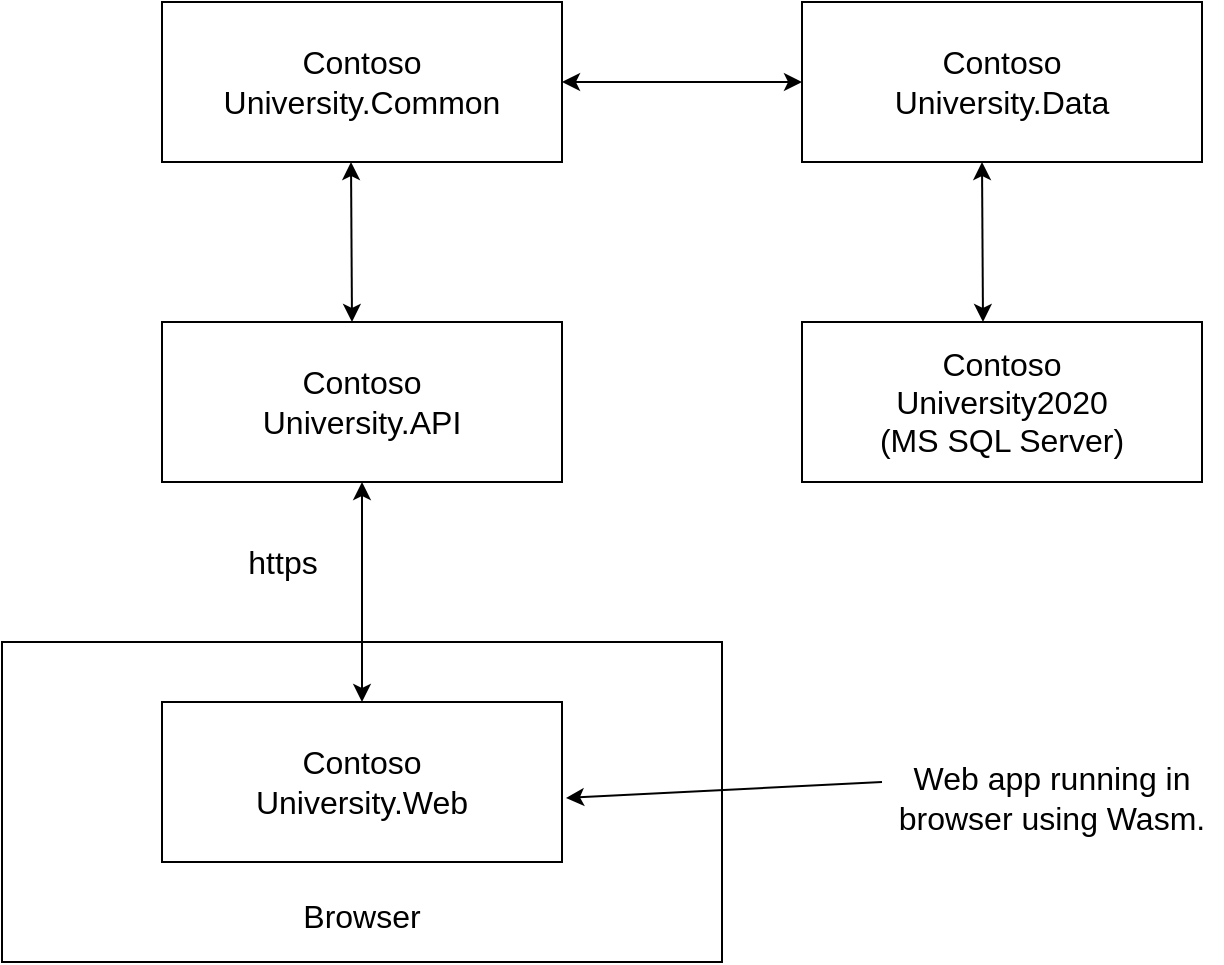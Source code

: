 <mxfile version="22.1.7" type="github">
  <diagram name="Page-1" id="rBnmELckRUywtP9ieEaV">
    <mxGraphModel dx="1242" dy="779" grid="1" gridSize="10" guides="1" tooltips="1" connect="1" arrows="1" fold="1" page="1" pageScale="1" pageWidth="850" pageHeight="1100" math="0" shadow="0">
      <root>
        <mxCell id="0" />
        <mxCell id="1" parent="0" />
        <mxCell id="SdDzMsPOg0m-dAoGCJvg-20" value="&lt;div&gt;&lt;br&gt;&lt;/div&gt;&lt;div&gt;&lt;br&gt;&lt;/div&gt;&lt;div&gt;&lt;br&gt;&lt;/div&gt;&lt;div&gt;&lt;br&gt;&lt;/div&gt;&lt;div&gt;&lt;br&gt;&lt;/div&gt;&lt;div&gt;&lt;br&gt;&lt;/div&gt;&lt;div&gt;&lt;br&gt;&lt;/div&gt;&lt;div&gt;&lt;br&gt;&lt;/div&gt;&lt;div&gt;&lt;font style=&quot;font-size: 16px;&quot;&gt;Browser&lt;/font&gt;&lt;/div&gt;" style="rounded=0;whiteSpace=wrap;html=1;" vertex="1" parent="1">
          <mxGeometry x="120" y="440" width="360" height="160" as="geometry" />
        </mxCell>
        <UserObject label="&lt;div style=&quot;font-size: 16px;&quot;&gt;&lt;font style=&quot;font-size: 16px;&quot;&gt;Contoso&lt;/font&gt;&lt;/div&gt;&lt;div style=&quot;font-size: 16px;&quot;&gt;&lt;font style=&quot;font-size: 16px;&quot;&gt;University.API&lt;/font&gt;&lt;/div&gt;" link="ContosoUniversity.Spa.React" id="SdDzMsPOg0m-dAoGCJvg-5">
          <mxCell style="rounded=0;whiteSpace=wrap;html=1;" vertex="1" parent="1">
            <mxGeometry x="200" y="280" width="200" height="80" as="geometry" />
          </mxCell>
        </UserObject>
        <UserObject label="&lt;div style=&quot;font-size: 16px;&quot;&gt;&lt;font style=&quot;font-size: 16px;&quot;&gt;Contoso&lt;/font&gt;&lt;/div&gt;&lt;div style=&quot;font-size: 16px;&quot;&gt;&lt;font style=&quot;font-size: 16px;&quot;&gt;University.Web&lt;/font&gt;&lt;/div&gt;" link="ContosoUniversity.Spa.React" id="SdDzMsPOg0m-dAoGCJvg-8">
          <mxCell style="rounded=0;whiteSpace=wrap;html=1;" vertex="1" parent="1">
            <mxGeometry x="200" y="470" width="200" height="80" as="geometry" />
          </mxCell>
        </UserObject>
        <UserObject label="&lt;div style=&quot;font-size: 16px;&quot;&gt;&lt;font style=&quot;font-size: 16px;&quot;&gt;Contoso&lt;/font&gt;&lt;/div&gt;&lt;div style=&quot;font-size: 16px;&quot;&gt;&lt;font style=&quot;font-size: 16px;&quot;&gt;University.Common&lt;/font&gt;&lt;/div&gt;" link="ContosoUniversity.Spa.React" id="SdDzMsPOg0m-dAoGCJvg-9">
          <mxCell style="rounded=0;whiteSpace=wrap;html=1;" vertex="1" parent="1">
            <mxGeometry x="200" y="120" width="200" height="80" as="geometry" />
          </mxCell>
        </UserObject>
        <UserObject label="&lt;div style=&quot;font-size: 16px;&quot;&gt;&lt;font style=&quot;font-size: 16px;&quot;&gt;Contoso&lt;/font&gt;&lt;/div&gt;&lt;div style=&quot;font-size: 16px;&quot;&gt;&lt;font style=&quot;font-size: 16px;&quot;&gt;University.Data&lt;/font&gt;&lt;/div&gt;" link="ContosoUniversity.Spa.React" id="SdDzMsPOg0m-dAoGCJvg-10">
          <mxCell style="rounded=0;whiteSpace=wrap;html=1;" vertex="1" parent="1">
            <mxGeometry x="520" y="120" width="200" height="80" as="geometry" />
          </mxCell>
        </UserObject>
        <UserObject label="&lt;div style=&quot;font-size: 16px;&quot;&gt;&lt;font style=&quot;font-size: 16px;&quot;&gt;Contoso&lt;/font&gt;&lt;/div&gt;&lt;div style=&quot;font-size: 16px;&quot;&gt;&lt;font style=&quot;font-size: 16px;&quot;&gt;University2020&lt;/font&gt;&lt;/div&gt;&lt;div style=&quot;font-size: 16px;&quot;&gt;&lt;font style=&quot;font-size: 16px;&quot;&gt;(MS SQL Server)&lt;br&gt;&lt;/font&gt;&lt;/div&gt;" link="ContosoUniversity.Spa.React" id="SdDzMsPOg0m-dAoGCJvg-12">
          <mxCell style="rounded=0;whiteSpace=wrap;html=1;" vertex="1" parent="1">
            <mxGeometry x="520" y="280" width="200" height="80" as="geometry" />
          </mxCell>
        </UserObject>
        <mxCell id="SdDzMsPOg0m-dAoGCJvg-15" value="" style="endArrow=classic;startArrow=classic;html=1;rounded=0;exitX=0.5;exitY=0;exitDx=0;exitDy=0;entryX=0.5;entryY=1;entryDx=0;entryDy=0;" edge="1" parent="1" source="SdDzMsPOg0m-dAoGCJvg-8" target="SdDzMsPOg0m-dAoGCJvg-5">
          <mxGeometry x="0.167" y="30" width="50" height="50" relative="1" as="geometry">
            <mxPoint x="255" y="410" as="sourcePoint" />
            <mxPoint x="305" y="360" as="targetPoint" />
            <mxPoint as="offset" />
          </mxGeometry>
        </mxCell>
        <mxCell id="SdDzMsPOg0m-dAoGCJvg-24" value="&lt;font style=&quot;font-size: 16px;&quot;&gt;https&lt;/font&gt;" style="edgeLabel;html=1;align=center;verticalAlign=middle;resizable=0;points=[];" vertex="1" connectable="0" parent="SdDzMsPOg0m-dAoGCJvg-15">
          <mxGeometry x="0.218" y="-1" relative="1" as="geometry">
            <mxPoint x="-41" y="-3" as="offset" />
          </mxGeometry>
        </mxCell>
        <mxCell id="SdDzMsPOg0m-dAoGCJvg-16" value="" style="endArrow=classic;startArrow=classic;html=1;rounded=0;entryX=0.5;entryY=1;entryDx=0;entryDy=0;" edge="1" parent="1">
          <mxGeometry x="0.167" y="30" width="50" height="50" relative="1" as="geometry">
            <mxPoint x="295" y="280" as="sourcePoint" />
            <mxPoint x="294.5" y="200" as="targetPoint" />
            <mxPoint as="offset" />
          </mxGeometry>
        </mxCell>
        <mxCell id="SdDzMsPOg0m-dAoGCJvg-17" value="" style="endArrow=classic;startArrow=classic;html=1;rounded=0;entryX=1;entryY=0.5;entryDx=0;entryDy=0;exitX=0;exitY=0.5;exitDx=0;exitDy=0;" edge="1" parent="1" source="SdDzMsPOg0m-dAoGCJvg-10" target="SdDzMsPOg0m-dAoGCJvg-9">
          <mxGeometry x="0.167" y="30" width="50" height="50" relative="1" as="geometry">
            <mxPoint x="440.5" y="240" as="sourcePoint" />
            <mxPoint x="440" y="160" as="targetPoint" />
            <mxPoint as="offset" />
          </mxGeometry>
        </mxCell>
        <mxCell id="SdDzMsPOg0m-dAoGCJvg-19" value="" style="endArrow=classic;startArrow=classic;html=1;rounded=0;entryX=0.5;entryY=1;entryDx=0;entryDy=0;" edge="1" parent="1">
          <mxGeometry x="0.167" y="30" width="50" height="50" relative="1" as="geometry">
            <mxPoint x="610.5" y="280" as="sourcePoint" />
            <mxPoint x="610" y="200" as="targetPoint" />
            <mxPoint as="offset" />
          </mxGeometry>
        </mxCell>
        <mxCell id="SdDzMsPOg0m-dAoGCJvg-21" value="" style="endArrow=classic;html=1;rounded=0;entryX=1.01;entryY=0.6;entryDx=0;entryDy=0;entryPerimeter=0;" edge="1" parent="1" target="SdDzMsPOg0m-dAoGCJvg-8">
          <mxGeometry width="50" height="50" relative="1" as="geometry">
            <mxPoint x="560" y="510" as="sourcePoint" />
            <mxPoint x="660" y="540" as="targetPoint" />
          </mxGeometry>
        </mxCell>
        <mxCell id="SdDzMsPOg0m-dAoGCJvg-22" value="&lt;font style=&quot;font-size: 16px;&quot;&gt;Web app running in browser using Wasm.&lt;/font&gt;" style="text;html=1;strokeColor=none;fillColor=none;align=center;verticalAlign=middle;whiteSpace=wrap;rounded=0;" vertex="1" parent="1">
          <mxGeometry x="560" y="495" width="170" height="45" as="geometry" />
        </mxCell>
      </root>
    </mxGraphModel>
  </diagram>
</mxfile>
